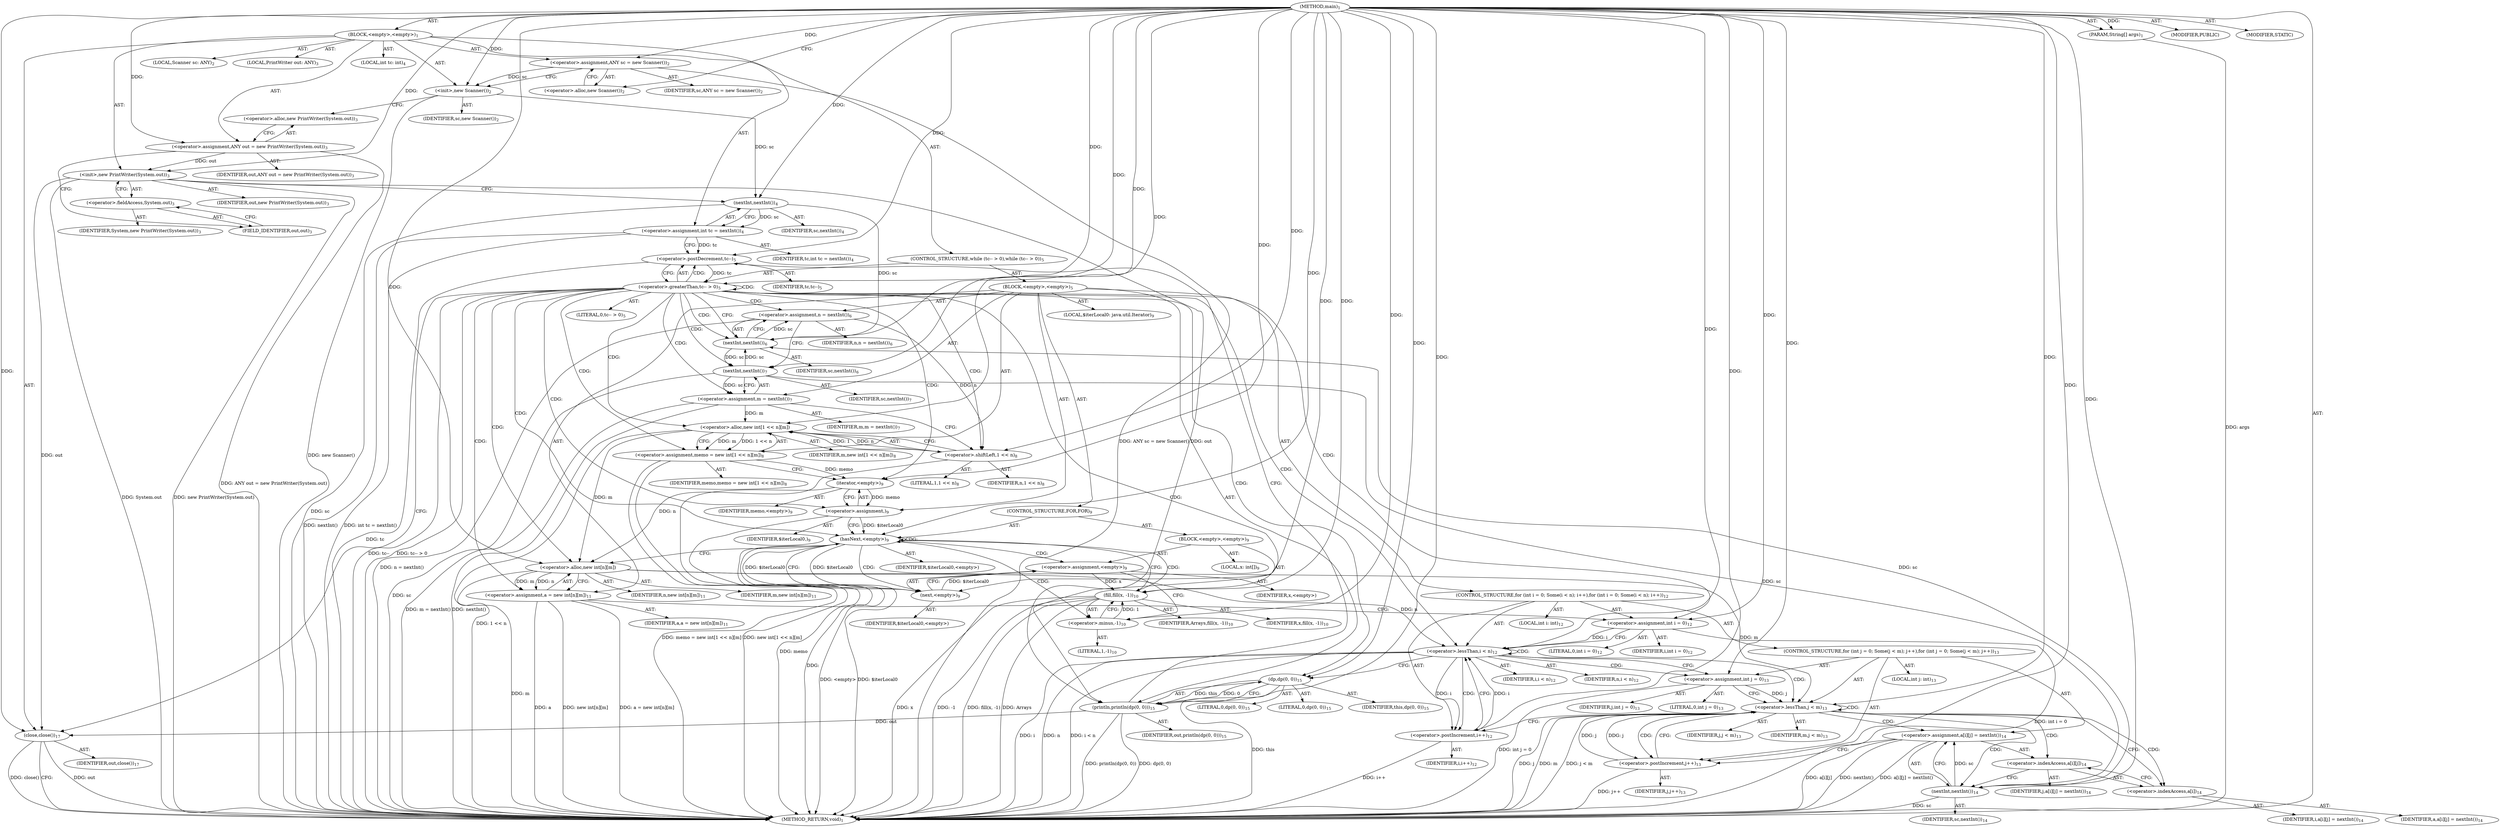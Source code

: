 digraph "main" {  
"21" [label = <(METHOD,main)<SUB>1</SUB>> ]
"22" [label = <(PARAM,String[] args)<SUB>1</SUB>> ]
"23" [label = <(BLOCK,&lt;empty&gt;,&lt;empty&gt;)<SUB>1</SUB>> ]
"4" [label = <(LOCAL,Scanner sc: ANY)<SUB>2</SUB>> ]
"24" [label = <(&lt;operator&gt;.assignment,ANY sc = new Scanner())<SUB>2</SUB>> ]
"25" [label = <(IDENTIFIER,sc,ANY sc = new Scanner())<SUB>2</SUB>> ]
"26" [label = <(&lt;operator&gt;.alloc,new Scanner())<SUB>2</SUB>> ]
"27" [label = <(&lt;init&gt;,new Scanner())<SUB>2</SUB>> ]
"3" [label = <(IDENTIFIER,sc,new Scanner())<SUB>2</SUB>> ]
"6" [label = <(LOCAL,PrintWriter out: ANY)<SUB>3</SUB>> ]
"28" [label = <(&lt;operator&gt;.assignment,ANY out = new PrintWriter(System.out))<SUB>3</SUB>> ]
"29" [label = <(IDENTIFIER,out,ANY out = new PrintWriter(System.out))<SUB>3</SUB>> ]
"30" [label = <(&lt;operator&gt;.alloc,new PrintWriter(System.out))<SUB>3</SUB>> ]
"31" [label = <(&lt;init&gt;,new PrintWriter(System.out))<SUB>3</SUB>> ]
"5" [label = <(IDENTIFIER,out,new PrintWriter(System.out))<SUB>3</SUB>> ]
"32" [label = <(&lt;operator&gt;.fieldAccess,System.out)<SUB>3</SUB>> ]
"33" [label = <(IDENTIFIER,System,new PrintWriter(System.out))<SUB>3</SUB>> ]
"34" [label = <(FIELD_IDENTIFIER,out,out)<SUB>3</SUB>> ]
"35" [label = <(LOCAL,int tc: int)<SUB>4</SUB>> ]
"36" [label = <(&lt;operator&gt;.assignment,int tc = nextInt())<SUB>4</SUB>> ]
"37" [label = <(IDENTIFIER,tc,int tc = nextInt())<SUB>4</SUB>> ]
"38" [label = <(nextInt,nextInt())<SUB>4</SUB>> ]
"39" [label = <(IDENTIFIER,sc,nextInt())<SUB>4</SUB>> ]
"40" [label = <(CONTROL_STRUCTURE,while (tc-- &gt; 0),while (tc-- &gt; 0))<SUB>5</SUB>> ]
"41" [label = <(&lt;operator&gt;.greaterThan,tc-- &gt; 0)<SUB>5</SUB>> ]
"42" [label = <(&lt;operator&gt;.postDecrement,tc--)<SUB>5</SUB>> ]
"43" [label = <(IDENTIFIER,tc,tc--)<SUB>5</SUB>> ]
"44" [label = <(LITERAL,0,tc-- &gt; 0)<SUB>5</SUB>> ]
"45" [label = <(BLOCK,&lt;empty&gt;,&lt;empty&gt;)<SUB>5</SUB>> ]
"46" [label = <(&lt;operator&gt;.assignment,n = nextInt())<SUB>6</SUB>> ]
"47" [label = <(IDENTIFIER,n,n = nextInt())<SUB>6</SUB>> ]
"48" [label = <(nextInt,nextInt())<SUB>6</SUB>> ]
"49" [label = <(IDENTIFIER,sc,nextInt())<SUB>6</SUB>> ]
"50" [label = <(&lt;operator&gt;.assignment,m = nextInt())<SUB>7</SUB>> ]
"51" [label = <(IDENTIFIER,m,m = nextInt())<SUB>7</SUB>> ]
"52" [label = <(nextInt,nextInt())<SUB>7</SUB>> ]
"53" [label = <(IDENTIFIER,sc,nextInt())<SUB>7</SUB>> ]
"54" [label = <(&lt;operator&gt;.assignment,memo = new int[1 &lt;&lt; n][m])<SUB>8</SUB>> ]
"55" [label = <(IDENTIFIER,memo,memo = new int[1 &lt;&lt; n][m])<SUB>8</SUB>> ]
"56" [label = <(&lt;operator&gt;.alloc,new int[1 &lt;&lt; n][m])> ]
"57" [label = <(&lt;operator&gt;.shiftLeft,1 &lt;&lt; n)<SUB>8</SUB>> ]
"58" [label = <(LITERAL,1,1 &lt;&lt; n)<SUB>8</SUB>> ]
"59" [label = <(IDENTIFIER,n,1 &lt;&lt; n)<SUB>8</SUB>> ]
"60" [label = <(IDENTIFIER,m,new int[1 &lt;&lt; n][m])<SUB>8</SUB>> ]
"61" [label = <(LOCAL,$iterLocal0: java.util.Iterator)<SUB>9</SUB>> ]
"62" [label = <(&lt;operator&gt;.assignment,)<SUB>9</SUB>> ]
"63" [label = <(IDENTIFIER,$iterLocal0,)<SUB>9</SUB>> ]
"64" [label = <(iterator,&lt;empty&gt;)<SUB>9</SUB>> ]
"65" [label = <(IDENTIFIER,memo,&lt;empty&gt;)<SUB>9</SUB>> ]
"66" [label = <(CONTROL_STRUCTURE,FOR,FOR)<SUB>9</SUB>> ]
"67" [label = <(hasNext,&lt;empty&gt;)<SUB>9</SUB>> ]
"68" [label = <(IDENTIFIER,$iterLocal0,&lt;empty&gt;)> ]
"69" [label = <(BLOCK,&lt;empty&gt;,&lt;empty&gt;)<SUB>9</SUB>> ]
"70" [label = <(LOCAL,x: int[])<SUB>9</SUB>> ]
"71" [label = <(&lt;operator&gt;.assignment,&lt;empty&gt;)<SUB>9</SUB>> ]
"72" [label = <(IDENTIFIER,x,&lt;empty&gt;)> ]
"73" [label = <(next,&lt;empty&gt;)<SUB>9</SUB>> ]
"74" [label = <(IDENTIFIER,$iterLocal0,&lt;empty&gt;)> ]
"75" [label = <(fill,fill(x, -1))<SUB>10</SUB>> ]
"76" [label = <(IDENTIFIER,Arrays,fill(x, -1))<SUB>10</SUB>> ]
"77" [label = <(IDENTIFIER,x,fill(x, -1))<SUB>10</SUB>> ]
"78" [label = <(&lt;operator&gt;.minus,-1)<SUB>10</SUB>> ]
"79" [label = <(LITERAL,1,-1)<SUB>10</SUB>> ]
"80" [label = <(&lt;operator&gt;.assignment,a = new int[n][m])<SUB>11</SUB>> ]
"81" [label = <(IDENTIFIER,a,a = new int[n][m])<SUB>11</SUB>> ]
"82" [label = <(&lt;operator&gt;.alloc,new int[n][m])> ]
"83" [label = <(IDENTIFIER,n,new int[n][m])<SUB>11</SUB>> ]
"84" [label = <(IDENTIFIER,m,new int[n][m])<SUB>11</SUB>> ]
"85" [label = <(CONTROL_STRUCTURE,for (int i = 0; Some(i &lt; n); i++),for (int i = 0; Some(i &lt; n); i++))<SUB>12</SUB>> ]
"86" [label = <(LOCAL,int i: int)<SUB>12</SUB>> ]
"87" [label = <(&lt;operator&gt;.assignment,int i = 0)<SUB>12</SUB>> ]
"88" [label = <(IDENTIFIER,i,int i = 0)<SUB>12</SUB>> ]
"89" [label = <(LITERAL,0,int i = 0)<SUB>12</SUB>> ]
"90" [label = <(&lt;operator&gt;.lessThan,i &lt; n)<SUB>12</SUB>> ]
"91" [label = <(IDENTIFIER,i,i &lt; n)<SUB>12</SUB>> ]
"92" [label = <(IDENTIFIER,n,i &lt; n)<SUB>12</SUB>> ]
"93" [label = <(&lt;operator&gt;.postIncrement,i++)<SUB>12</SUB>> ]
"94" [label = <(IDENTIFIER,i,i++)<SUB>12</SUB>> ]
"95" [label = <(CONTROL_STRUCTURE,for (int j = 0; Some(j &lt; m); j++),for (int j = 0; Some(j &lt; m); j++))<SUB>13</SUB>> ]
"96" [label = <(LOCAL,int j: int)<SUB>13</SUB>> ]
"97" [label = <(&lt;operator&gt;.assignment,int j = 0)<SUB>13</SUB>> ]
"98" [label = <(IDENTIFIER,j,int j = 0)<SUB>13</SUB>> ]
"99" [label = <(LITERAL,0,int j = 0)<SUB>13</SUB>> ]
"100" [label = <(&lt;operator&gt;.lessThan,j &lt; m)<SUB>13</SUB>> ]
"101" [label = <(IDENTIFIER,j,j &lt; m)<SUB>13</SUB>> ]
"102" [label = <(IDENTIFIER,m,j &lt; m)<SUB>13</SUB>> ]
"103" [label = <(&lt;operator&gt;.postIncrement,j++)<SUB>13</SUB>> ]
"104" [label = <(IDENTIFIER,j,j++)<SUB>13</SUB>> ]
"105" [label = <(&lt;operator&gt;.assignment,a[i][j] = nextInt())<SUB>14</SUB>> ]
"106" [label = <(&lt;operator&gt;.indexAccess,a[i][j])<SUB>14</SUB>> ]
"107" [label = <(&lt;operator&gt;.indexAccess,a[i])<SUB>14</SUB>> ]
"108" [label = <(IDENTIFIER,a,a[i][j] = nextInt())<SUB>14</SUB>> ]
"109" [label = <(IDENTIFIER,i,a[i][j] = nextInt())<SUB>14</SUB>> ]
"110" [label = <(IDENTIFIER,j,a[i][j] = nextInt())<SUB>14</SUB>> ]
"111" [label = <(nextInt,nextInt())<SUB>14</SUB>> ]
"112" [label = <(IDENTIFIER,sc,nextInt())<SUB>14</SUB>> ]
"113" [label = <(println,println(dp(0, 0)))<SUB>15</SUB>> ]
"114" [label = <(IDENTIFIER,out,println(dp(0, 0)))<SUB>15</SUB>> ]
"115" [label = <(dp,dp(0, 0))<SUB>15</SUB>> ]
"116" [label = <(IDENTIFIER,this,dp(0, 0))<SUB>15</SUB>> ]
"117" [label = <(LITERAL,0,dp(0, 0))<SUB>15</SUB>> ]
"118" [label = <(LITERAL,0,dp(0, 0))<SUB>15</SUB>> ]
"119" [label = <(close,close())<SUB>17</SUB>> ]
"120" [label = <(IDENTIFIER,out,close())<SUB>17</SUB>> ]
"121" [label = <(MODIFIER,PUBLIC)> ]
"122" [label = <(MODIFIER,STATIC)> ]
"123" [label = <(METHOD_RETURN,void)<SUB>1</SUB>> ]
  "21" -> "22"  [ label = "AST: "] 
  "21" -> "23"  [ label = "AST: "] 
  "21" -> "121"  [ label = "AST: "] 
  "21" -> "122"  [ label = "AST: "] 
  "21" -> "123"  [ label = "AST: "] 
  "23" -> "4"  [ label = "AST: "] 
  "23" -> "24"  [ label = "AST: "] 
  "23" -> "27"  [ label = "AST: "] 
  "23" -> "6"  [ label = "AST: "] 
  "23" -> "28"  [ label = "AST: "] 
  "23" -> "31"  [ label = "AST: "] 
  "23" -> "35"  [ label = "AST: "] 
  "23" -> "36"  [ label = "AST: "] 
  "23" -> "40"  [ label = "AST: "] 
  "23" -> "119"  [ label = "AST: "] 
  "24" -> "25"  [ label = "AST: "] 
  "24" -> "26"  [ label = "AST: "] 
  "27" -> "3"  [ label = "AST: "] 
  "28" -> "29"  [ label = "AST: "] 
  "28" -> "30"  [ label = "AST: "] 
  "31" -> "5"  [ label = "AST: "] 
  "31" -> "32"  [ label = "AST: "] 
  "32" -> "33"  [ label = "AST: "] 
  "32" -> "34"  [ label = "AST: "] 
  "36" -> "37"  [ label = "AST: "] 
  "36" -> "38"  [ label = "AST: "] 
  "38" -> "39"  [ label = "AST: "] 
  "40" -> "41"  [ label = "AST: "] 
  "40" -> "45"  [ label = "AST: "] 
  "41" -> "42"  [ label = "AST: "] 
  "41" -> "44"  [ label = "AST: "] 
  "42" -> "43"  [ label = "AST: "] 
  "45" -> "46"  [ label = "AST: "] 
  "45" -> "50"  [ label = "AST: "] 
  "45" -> "54"  [ label = "AST: "] 
  "45" -> "61"  [ label = "AST: "] 
  "45" -> "62"  [ label = "AST: "] 
  "45" -> "66"  [ label = "AST: "] 
  "45" -> "80"  [ label = "AST: "] 
  "45" -> "85"  [ label = "AST: "] 
  "45" -> "113"  [ label = "AST: "] 
  "46" -> "47"  [ label = "AST: "] 
  "46" -> "48"  [ label = "AST: "] 
  "48" -> "49"  [ label = "AST: "] 
  "50" -> "51"  [ label = "AST: "] 
  "50" -> "52"  [ label = "AST: "] 
  "52" -> "53"  [ label = "AST: "] 
  "54" -> "55"  [ label = "AST: "] 
  "54" -> "56"  [ label = "AST: "] 
  "56" -> "57"  [ label = "AST: "] 
  "56" -> "60"  [ label = "AST: "] 
  "57" -> "58"  [ label = "AST: "] 
  "57" -> "59"  [ label = "AST: "] 
  "62" -> "63"  [ label = "AST: "] 
  "62" -> "64"  [ label = "AST: "] 
  "64" -> "65"  [ label = "AST: "] 
  "66" -> "67"  [ label = "AST: "] 
  "66" -> "69"  [ label = "AST: "] 
  "67" -> "68"  [ label = "AST: "] 
  "69" -> "70"  [ label = "AST: "] 
  "69" -> "71"  [ label = "AST: "] 
  "69" -> "75"  [ label = "AST: "] 
  "71" -> "72"  [ label = "AST: "] 
  "71" -> "73"  [ label = "AST: "] 
  "73" -> "74"  [ label = "AST: "] 
  "75" -> "76"  [ label = "AST: "] 
  "75" -> "77"  [ label = "AST: "] 
  "75" -> "78"  [ label = "AST: "] 
  "78" -> "79"  [ label = "AST: "] 
  "80" -> "81"  [ label = "AST: "] 
  "80" -> "82"  [ label = "AST: "] 
  "82" -> "83"  [ label = "AST: "] 
  "82" -> "84"  [ label = "AST: "] 
  "85" -> "86"  [ label = "AST: "] 
  "85" -> "87"  [ label = "AST: "] 
  "85" -> "90"  [ label = "AST: "] 
  "85" -> "93"  [ label = "AST: "] 
  "85" -> "95"  [ label = "AST: "] 
  "87" -> "88"  [ label = "AST: "] 
  "87" -> "89"  [ label = "AST: "] 
  "90" -> "91"  [ label = "AST: "] 
  "90" -> "92"  [ label = "AST: "] 
  "93" -> "94"  [ label = "AST: "] 
  "95" -> "96"  [ label = "AST: "] 
  "95" -> "97"  [ label = "AST: "] 
  "95" -> "100"  [ label = "AST: "] 
  "95" -> "103"  [ label = "AST: "] 
  "95" -> "105"  [ label = "AST: "] 
  "97" -> "98"  [ label = "AST: "] 
  "97" -> "99"  [ label = "AST: "] 
  "100" -> "101"  [ label = "AST: "] 
  "100" -> "102"  [ label = "AST: "] 
  "103" -> "104"  [ label = "AST: "] 
  "105" -> "106"  [ label = "AST: "] 
  "105" -> "111"  [ label = "AST: "] 
  "106" -> "107"  [ label = "AST: "] 
  "106" -> "110"  [ label = "AST: "] 
  "107" -> "108"  [ label = "AST: "] 
  "107" -> "109"  [ label = "AST: "] 
  "111" -> "112"  [ label = "AST: "] 
  "113" -> "114"  [ label = "AST: "] 
  "113" -> "115"  [ label = "AST: "] 
  "115" -> "116"  [ label = "AST: "] 
  "115" -> "117"  [ label = "AST: "] 
  "115" -> "118"  [ label = "AST: "] 
  "119" -> "120"  [ label = "AST: "] 
  "24" -> "27"  [ label = "CFG: "] 
  "27" -> "30"  [ label = "CFG: "] 
  "28" -> "34"  [ label = "CFG: "] 
  "31" -> "38"  [ label = "CFG: "] 
  "36" -> "42"  [ label = "CFG: "] 
  "119" -> "123"  [ label = "CFG: "] 
  "26" -> "24"  [ label = "CFG: "] 
  "30" -> "28"  [ label = "CFG: "] 
  "32" -> "31"  [ label = "CFG: "] 
  "38" -> "36"  [ label = "CFG: "] 
  "41" -> "48"  [ label = "CFG: "] 
  "41" -> "119"  [ label = "CFG: "] 
  "34" -> "32"  [ label = "CFG: "] 
  "42" -> "41"  [ label = "CFG: "] 
  "46" -> "52"  [ label = "CFG: "] 
  "50" -> "57"  [ label = "CFG: "] 
  "54" -> "64"  [ label = "CFG: "] 
  "62" -> "67"  [ label = "CFG: "] 
  "80" -> "87"  [ label = "CFG: "] 
  "113" -> "42"  [ label = "CFG: "] 
  "48" -> "46"  [ label = "CFG: "] 
  "52" -> "50"  [ label = "CFG: "] 
  "56" -> "54"  [ label = "CFG: "] 
  "64" -> "62"  [ label = "CFG: "] 
  "67" -> "73"  [ label = "CFG: "] 
  "67" -> "82"  [ label = "CFG: "] 
  "82" -> "80"  [ label = "CFG: "] 
  "87" -> "90"  [ label = "CFG: "] 
  "90" -> "97"  [ label = "CFG: "] 
  "90" -> "115"  [ label = "CFG: "] 
  "93" -> "90"  [ label = "CFG: "] 
  "115" -> "113"  [ label = "CFG: "] 
  "57" -> "56"  [ label = "CFG: "] 
  "71" -> "78"  [ label = "CFG: "] 
  "75" -> "67"  [ label = "CFG: "] 
  "97" -> "100"  [ label = "CFG: "] 
  "100" -> "107"  [ label = "CFG: "] 
  "100" -> "93"  [ label = "CFG: "] 
  "103" -> "100"  [ label = "CFG: "] 
  "105" -> "103"  [ label = "CFG: "] 
  "73" -> "71"  [ label = "CFG: "] 
  "78" -> "75"  [ label = "CFG: "] 
  "106" -> "111"  [ label = "CFG: "] 
  "111" -> "105"  [ label = "CFG: "] 
  "107" -> "106"  [ label = "CFG: "] 
  "21" -> "26"  [ label = "CFG: "] 
  "22" -> "123"  [ label = "DDG: args"] 
  "24" -> "123"  [ label = "DDG: ANY sc = new Scanner()"] 
  "27" -> "123"  [ label = "DDG: new Scanner()"] 
  "28" -> "123"  [ label = "DDG: ANY out = new PrintWriter(System.out)"] 
  "31" -> "123"  [ label = "DDG: System.out"] 
  "31" -> "123"  [ label = "DDG: new PrintWriter(System.out)"] 
  "38" -> "123"  [ label = "DDG: sc"] 
  "36" -> "123"  [ label = "DDG: nextInt()"] 
  "36" -> "123"  [ label = "DDG: int tc = nextInt()"] 
  "42" -> "123"  [ label = "DDG: tc"] 
  "41" -> "123"  [ label = "DDG: tc--"] 
  "41" -> "123"  [ label = "DDG: tc-- &gt; 0"] 
  "119" -> "123"  [ label = "DDG: out"] 
  "119" -> "123"  [ label = "DDG: close()"] 
  "46" -> "123"  [ label = "DDG: n = nextInt()"] 
  "52" -> "123"  [ label = "DDG: sc"] 
  "50" -> "123"  [ label = "DDG: nextInt()"] 
  "50" -> "123"  [ label = "DDG: m = nextInt()"] 
  "56" -> "123"  [ label = "DDG: 1 &lt;&lt; n"] 
  "54" -> "123"  [ label = "DDG: new int[1 &lt;&lt; n][m]"] 
  "54" -> "123"  [ label = "DDG: memo = new int[1 &lt;&lt; n][m]"] 
  "64" -> "123"  [ label = "DDG: memo"] 
  "62" -> "123"  [ label = "DDG: "] 
  "67" -> "123"  [ label = "DDG: $iterLocal0"] 
  "67" -> "123"  [ label = "DDG: &lt;empty&gt;"] 
  "80" -> "123"  [ label = "DDG: a"] 
  "82" -> "123"  [ label = "DDG: m"] 
  "80" -> "123"  [ label = "DDG: new int[n][m]"] 
  "80" -> "123"  [ label = "DDG: a = new int[n][m]"] 
  "87" -> "123"  [ label = "DDG: int i = 0"] 
  "90" -> "123"  [ label = "DDG: i"] 
  "90" -> "123"  [ label = "DDG: n"] 
  "90" -> "123"  [ label = "DDG: i &lt; n"] 
  "113" -> "123"  [ label = "DDG: dp(0, 0)"] 
  "113" -> "123"  [ label = "DDG: println(dp(0, 0))"] 
  "97" -> "123"  [ label = "DDG: int j = 0"] 
  "100" -> "123"  [ label = "DDG: j"] 
  "100" -> "123"  [ label = "DDG: m"] 
  "100" -> "123"  [ label = "DDG: j &lt; m"] 
  "93" -> "123"  [ label = "DDG: i++"] 
  "105" -> "123"  [ label = "DDG: a[i][j]"] 
  "111" -> "123"  [ label = "DDG: sc"] 
  "105" -> "123"  [ label = "DDG: nextInt()"] 
  "105" -> "123"  [ label = "DDG: a[i][j] = nextInt()"] 
  "103" -> "123"  [ label = "DDG: j++"] 
  "75" -> "123"  [ label = "DDG: x"] 
  "75" -> "123"  [ label = "DDG: -1"] 
  "75" -> "123"  [ label = "DDG: fill(x, -1)"] 
  "115" -> "123"  [ label = "DDG: this"] 
  "75" -> "123"  [ label = "DDG: Arrays"] 
  "21" -> "22"  [ label = "DDG: "] 
  "21" -> "24"  [ label = "DDG: "] 
  "21" -> "28"  [ label = "DDG: "] 
  "38" -> "36"  [ label = "DDG: sc"] 
  "24" -> "27"  [ label = "DDG: sc"] 
  "21" -> "27"  [ label = "DDG: "] 
  "28" -> "31"  [ label = "DDG: out"] 
  "21" -> "31"  [ label = "DDG: "] 
  "31" -> "119"  [ label = "DDG: out"] 
  "113" -> "119"  [ label = "DDG: out"] 
  "21" -> "119"  [ label = "DDG: "] 
  "27" -> "38"  [ label = "DDG: sc"] 
  "21" -> "38"  [ label = "DDG: "] 
  "42" -> "41"  [ label = "DDG: tc"] 
  "21" -> "41"  [ label = "DDG: "] 
  "48" -> "46"  [ label = "DDG: sc"] 
  "52" -> "50"  [ label = "DDG: sc"] 
  "56" -> "54"  [ label = "DDG: 1 &lt;&lt; n"] 
  "56" -> "54"  [ label = "DDG: m"] 
  "64" -> "62"  [ label = "DDG: memo"] 
  "82" -> "80"  [ label = "DDG: n"] 
  "82" -> "80"  [ label = "DDG: m"] 
  "36" -> "42"  [ label = "DDG: tc"] 
  "21" -> "42"  [ label = "DDG: "] 
  "21" -> "87"  [ label = "DDG: "] 
  "31" -> "113"  [ label = "DDG: out"] 
  "21" -> "113"  [ label = "DDG: "] 
  "115" -> "113"  [ label = "DDG: this"] 
  "115" -> "113"  [ label = "DDG: 0"] 
  "38" -> "48"  [ label = "DDG: sc"] 
  "52" -> "48"  [ label = "DDG: sc"] 
  "111" -> "48"  [ label = "DDG: sc"] 
  "21" -> "48"  [ label = "DDG: "] 
  "48" -> "52"  [ label = "DDG: sc"] 
  "21" -> "52"  [ label = "DDG: "] 
  "57" -> "56"  [ label = "DDG: 1"] 
  "57" -> "56"  [ label = "DDG: n"] 
  "50" -> "56"  [ label = "DDG: m"] 
  "21" -> "56"  [ label = "DDG: "] 
  "54" -> "64"  [ label = "DDG: memo"] 
  "21" -> "64"  [ label = "DDG: "] 
  "62" -> "67"  [ label = "DDG: $iterLocal0"] 
  "73" -> "67"  [ label = "DDG: $iterLocal0"] 
  "21" -> "67"  [ label = "DDG: "] 
  "73" -> "71"  [ label = "DDG: $iterLocal0"] 
  "57" -> "82"  [ label = "DDG: n"] 
  "21" -> "82"  [ label = "DDG: "] 
  "56" -> "82"  [ label = "DDG: m"] 
  "87" -> "90"  [ label = "DDG: i"] 
  "93" -> "90"  [ label = "DDG: i"] 
  "21" -> "90"  [ label = "DDG: "] 
  "82" -> "90"  [ label = "DDG: n"] 
  "90" -> "93"  [ label = "DDG: i"] 
  "21" -> "93"  [ label = "DDG: "] 
  "21" -> "97"  [ label = "DDG: "] 
  "111" -> "105"  [ label = "DDG: sc"] 
  "21" -> "115"  [ label = "DDG: "] 
  "21" -> "57"  [ label = "DDG: "] 
  "46" -> "57"  [ label = "DDG: n"] 
  "21" -> "75"  [ label = "DDG: "] 
  "71" -> "75"  [ label = "DDG: x"] 
  "78" -> "75"  [ label = "DDG: 1"] 
  "97" -> "100"  [ label = "DDG: j"] 
  "103" -> "100"  [ label = "DDG: j"] 
  "21" -> "100"  [ label = "DDG: "] 
  "82" -> "100"  [ label = "DDG: m"] 
  "100" -> "103"  [ label = "DDG: j"] 
  "21" -> "103"  [ label = "DDG: "] 
  "67" -> "73"  [ label = "DDG: $iterLocal0"] 
  "21" -> "73"  [ label = "DDG: "] 
  "21" -> "78"  [ label = "DDG: "] 
  "52" -> "111"  [ label = "DDG: sc"] 
  "21" -> "111"  [ label = "DDG: "] 
  "41" -> "48"  [ label = "CDG: "] 
  "41" -> "115"  [ label = "CDG: "] 
  "41" -> "64"  [ label = "CDG: "] 
  "41" -> "42"  [ label = "CDG: "] 
  "41" -> "57"  [ label = "CDG: "] 
  "41" -> "113"  [ label = "CDG: "] 
  "41" -> "52"  [ label = "CDG: "] 
  "41" -> "46"  [ label = "CDG: "] 
  "41" -> "56"  [ label = "CDG: "] 
  "41" -> "67"  [ label = "CDG: "] 
  "41" -> "50"  [ label = "CDG: "] 
  "41" -> "87"  [ label = "CDG: "] 
  "41" -> "82"  [ label = "CDG: "] 
  "41" -> "90"  [ label = "CDG: "] 
  "41" -> "54"  [ label = "CDG: "] 
  "41" -> "80"  [ label = "CDG: "] 
  "41" -> "41"  [ label = "CDG: "] 
  "41" -> "62"  [ label = "CDG: "] 
  "67" -> "73"  [ label = "CDG: "] 
  "67" -> "75"  [ label = "CDG: "] 
  "67" -> "67"  [ label = "CDG: "] 
  "67" -> "71"  [ label = "CDG: "] 
  "67" -> "78"  [ label = "CDG: "] 
  "90" -> "97"  [ label = "CDG: "] 
  "90" -> "93"  [ label = "CDG: "] 
  "90" -> "90"  [ label = "CDG: "] 
  "90" -> "100"  [ label = "CDG: "] 
  "100" -> "107"  [ label = "CDG: "] 
  "100" -> "103"  [ label = "CDG: "] 
  "100" -> "106"  [ label = "CDG: "] 
  "100" -> "105"  [ label = "CDG: "] 
  "100" -> "100"  [ label = "CDG: "] 
  "100" -> "111"  [ label = "CDG: "] 
}
